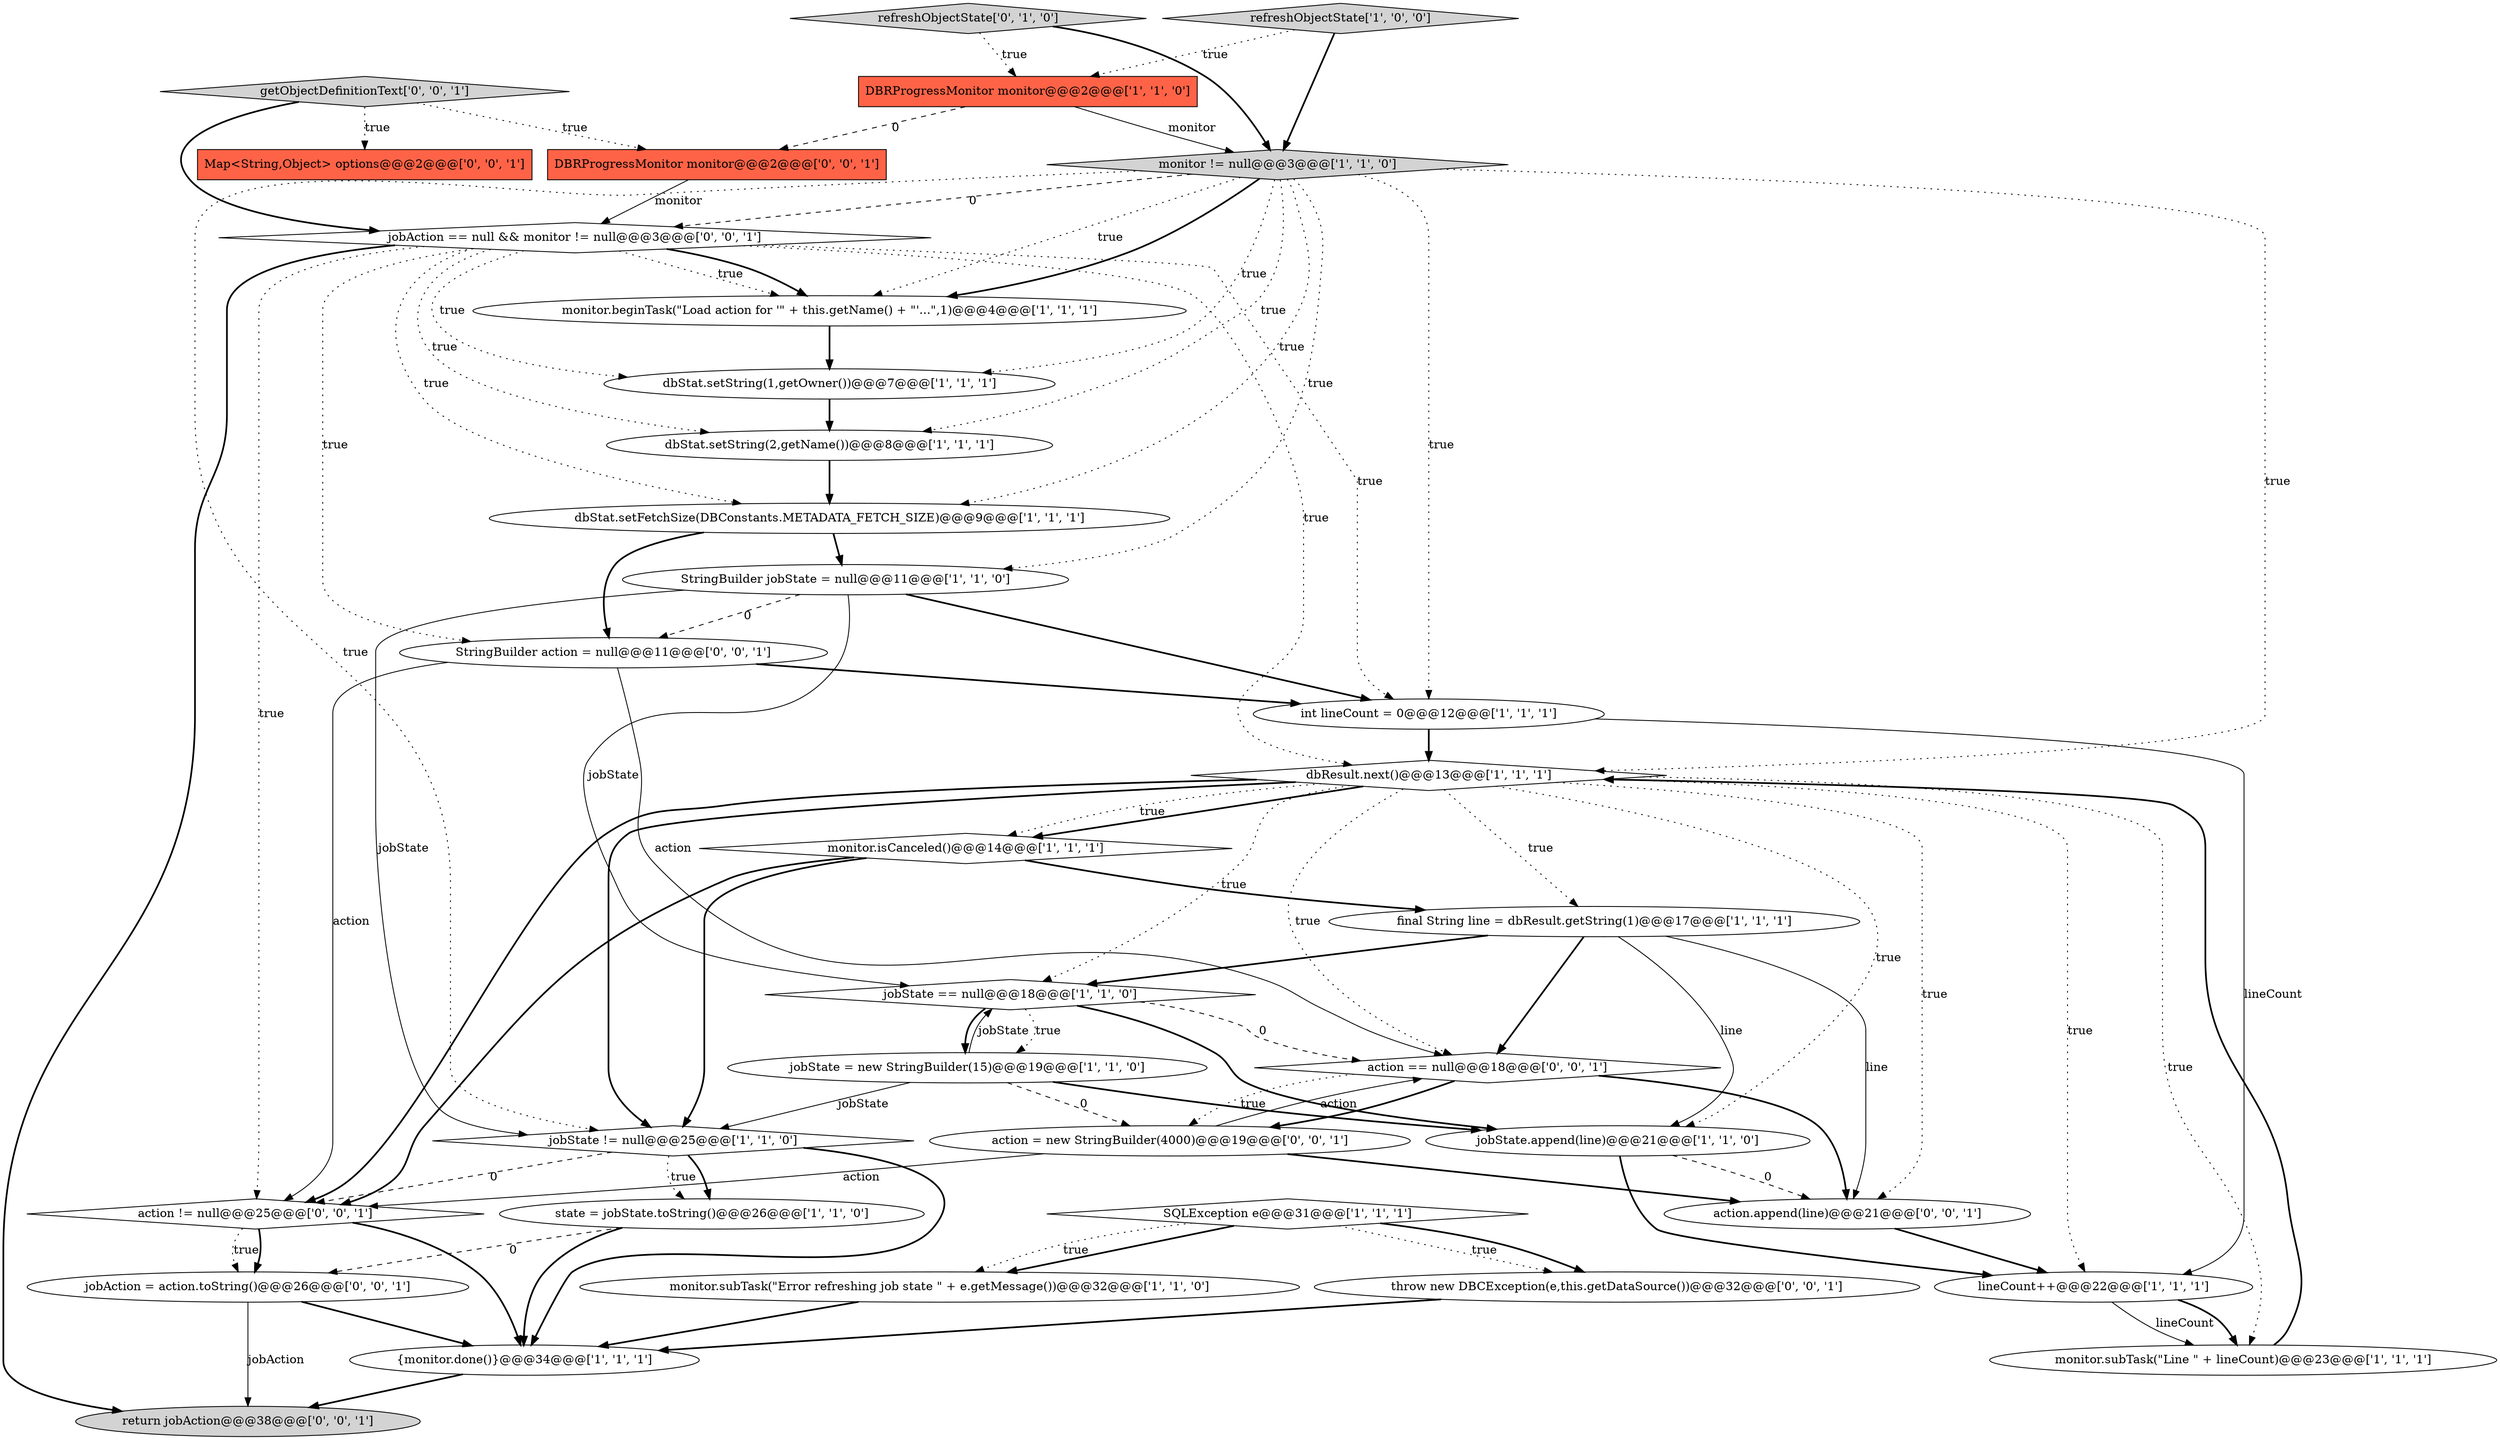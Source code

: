 digraph {
3 [style = filled, label = "DBRProgressMonitor monitor@@@2@@@['1', '1', '0']", fillcolor = tomato, shape = box image = "AAA0AAABBB1BBB"];
24 [style = filled, label = "getObjectDefinitionText['0', '0', '1']", fillcolor = lightgray, shape = diamond image = "AAA0AAABBB3BBB"];
18 [style = filled, label = "final String line = dbResult.getString(1)@@@17@@@['1', '1', '1']", fillcolor = white, shape = ellipse image = "AAA0AAABBB1BBB"];
16 [style = filled, label = "monitor.subTask(\"Error refreshing job state \" + e.getMessage())@@@32@@@['1', '1', '0']", fillcolor = white, shape = ellipse image = "AAA0AAABBB1BBB"];
9 [style = filled, label = "jobState != null@@@25@@@['1', '1', '0']", fillcolor = white, shape = diamond image = "AAA0AAABBB1BBB"];
12 [style = filled, label = "SQLException e@@@31@@@['1', '1', '1']", fillcolor = white, shape = diamond image = "AAA0AAABBB1BBB"];
21 [style = filled, label = "state = jobState.toString()@@@26@@@['1', '1', '0']", fillcolor = white, shape = ellipse image = "AAA0AAABBB1BBB"];
26 [style = filled, label = "return jobAction@@@38@@@['0', '0', '1']", fillcolor = lightgray, shape = ellipse image = "AAA0AAABBB3BBB"];
7 [style = filled, label = "monitor != null@@@3@@@['1', '1', '0']", fillcolor = lightgray, shape = diamond image = "AAA0AAABBB1BBB"];
10 [style = filled, label = "monitor.beginTask(\"Load action for '\" + this.getName() + \"'...\",1)@@@4@@@['1', '1', '1']", fillcolor = white, shape = ellipse image = "AAA0AAABBB1BBB"];
27 [style = filled, label = "Map<String,Object> options@@@2@@@['0', '0', '1']", fillcolor = tomato, shape = box image = "AAA0AAABBB3BBB"];
17 [style = filled, label = "jobState.append(line)@@@21@@@['1', '1', '0']", fillcolor = white, shape = ellipse image = "AAA0AAABBB1BBB"];
25 [style = filled, label = "action != null@@@25@@@['0', '0', '1']", fillcolor = white, shape = diamond image = "AAA0AAABBB3BBB"];
0 [style = filled, label = "StringBuilder jobState = null@@@11@@@['1', '1', '0']", fillcolor = white, shape = ellipse image = "AAA0AAABBB1BBB"];
13 [style = filled, label = "dbStat.setFetchSize(DBConstants.METADATA_FETCH_SIZE)@@@9@@@['1', '1', '1']", fillcolor = white, shape = ellipse image = "AAA0AAABBB1BBB"];
33 [style = filled, label = "jobAction == null && monitor != null@@@3@@@['0', '0', '1']", fillcolor = white, shape = diamond image = "AAA0AAABBB3BBB"];
11 [style = filled, label = "monitor.subTask(\"Line \" + lineCount)@@@23@@@['1', '1', '1']", fillcolor = white, shape = ellipse image = "AAA0AAABBB1BBB"];
4 [style = filled, label = "dbStat.setString(1,getOwner())@@@7@@@['1', '1', '1']", fillcolor = white, shape = ellipse image = "AAA0AAABBB1BBB"];
19 [style = filled, label = "jobState = new StringBuilder(15)@@@19@@@['1', '1', '0']", fillcolor = white, shape = ellipse image = "AAA0AAABBB1BBB"];
5 [style = filled, label = "int lineCount = 0@@@12@@@['1', '1', '1']", fillcolor = white, shape = ellipse image = "AAA0AAABBB1BBB"];
32 [style = filled, label = "StringBuilder action = null@@@11@@@['0', '0', '1']", fillcolor = white, shape = ellipse image = "AAA0AAABBB3BBB"];
23 [style = filled, label = "action == null@@@18@@@['0', '0', '1']", fillcolor = white, shape = diamond image = "AAA0AAABBB3BBB"];
14 [style = filled, label = "dbResult.next()@@@13@@@['1', '1', '1']", fillcolor = white, shape = diamond image = "AAA0AAABBB1BBB"];
6 [style = filled, label = "{monitor.done()}@@@34@@@['1', '1', '1']", fillcolor = white, shape = ellipse image = "AAA0AAABBB1BBB"];
28 [style = filled, label = "action.append(line)@@@21@@@['0', '0', '1']", fillcolor = white, shape = ellipse image = "AAA0AAABBB3BBB"];
15 [style = filled, label = "monitor.isCanceled()@@@14@@@['1', '1', '1']", fillcolor = white, shape = diamond image = "AAA0AAABBB1BBB"];
34 [style = filled, label = "DBRProgressMonitor monitor@@@2@@@['0', '0', '1']", fillcolor = tomato, shape = box image = "AAA0AAABBB3BBB"];
20 [style = filled, label = "lineCount++@@@22@@@['1', '1', '1']", fillcolor = white, shape = ellipse image = "AAA0AAABBB1BBB"];
31 [style = filled, label = "throw new DBCException(e,this.getDataSource())@@@32@@@['0', '0', '1']", fillcolor = white, shape = ellipse image = "AAA0AAABBB3BBB"];
22 [style = filled, label = "refreshObjectState['0', '1', '0']", fillcolor = lightgray, shape = diamond image = "AAA0AAABBB2BBB"];
29 [style = filled, label = "jobAction = action.toString()@@@26@@@['0', '0', '1']", fillcolor = white, shape = ellipse image = "AAA0AAABBB3BBB"];
8 [style = filled, label = "jobState == null@@@18@@@['1', '1', '0']", fillcolor = white, shape = diamond image = "AAA0AAABBB1BBB"];
30 [style = filled, label = "action = new StringBuilder(4000)@@@19@@@['0', '0', '1']", fillcolor = white, shape = ellipse image = "AAA0AAABBB3BBB"];
1 [style = filled, label = "dbStat.setString(2,getName())@@@8@@@['1', '1', '1']", fillcolor = white, shape = ellipse image = "AAA0AAABBB1BBB"];
2 [style = filled, label = "refreshObjectState['1', '0', '0']", fillcolor = lightgray, shape = diamond image = "AAA0AAABBB1BBB"];
34->33 [style = solid, label="monitor"];
14->25 [style = bold, label=""];
11->14 [style = bold, label=""];
28->20 [style = bold, label=""];
15->25 [style = bold, label=""];
33->14 [style = dotted, label="true"];
20->11 [style = solid, label="lineCount"];
25->29 [style = dotted, label="true"];
24->27 [style = dotted, label="true"];
25->29 [style = bold, label=""];
25->6 [style = bold, label=""];
0->9 [style = solid, label="jobState"];
1->13 [style = bold, label=""];
18->17 [style = solid, label="line"];
9->6 [style = bold, label=""];
23->28 [style = bold, label=""];
17->28 [style = dashed, label="0"];
29->6 [style = bold, label=""];
30->28 [style = bold, label=""];
31->6 [style = bold, label=""];
19->30 [style = dashed, label="0"];
29->26 [style = solid, label="jobAction"];
9->21 [style = bold, label=""];
14->11 [style = dotted, label="true"];
14->9 [style = bold, label=""];
7->1 [style = dotted, label="true"];
21->29 [style = dashed, label="0"];
14->18 [style = dotted, label="true"];
30->23 [style = solid, label="action"];
17->20 [style = bold, label=""];
2->3 [style = dotted, label="true"];
33->13 [style = dotted, label="true"];
13->32 [style = bold, label=""];
7->10 [style = dotted, label="true"];
33->4 [style = dotted, label="true"];
12->31 [style = dotted, label="true"];
23->30 [style = bold, label=""];
33->32 [style = dotted, label="true"];
7->13 [style = dotted, label="true"];
16->6 [style = bold, label=""];
18->28 [style = solid, label="line"];
9->21 [style = dotted, label="true"];
22->7 [style = bold, label=""];
19->9 [style = solid, label="jobState"];
8->17 [style = bold, label=""];
3->34 [style = dashed, label="0"];
15->9 [style = bold, label=""];
24->34 [style = dotted, label="true"];
14->15 [style = bold, label=""];
12->31 [style = bold, label=""];
33->10 [style = dotted, label="true"];
8->19 [style = dotted, label="true"];
13->0 [style = bold, label=""];
6->26 [style = bold, label=""];
18->23 [style = bold, label=""];
30->25 [style = solid, label="action"];
14->23 [style = dotted, label="true"];
19->17 [style = bold, label=""];
7->0 [style = dotted, label="true"];
33->26 [style = bold, label=""];
7->5 [style = dotted, label="true"];
14->17 [style = dotted, label="true"];
24->33 [style = bold, label=""];
33->25 [style = dotted, label="true"];
5->20 [style = solid, label="lineCount"];
14->28 [style = dotted, label="true"];
9->25 [style = dashed, label="0"];
3->7 [style = solid, label="monitor"];
14->8 [style = dotted, label="true"];
22->3 [style = dotted, label="true"];
4->1 [style = bold, label=""];
18->8 [style = bold, label=""];
19->8 [style = solid, label="jobState"];
0->5 [style = bold, label=""];
20->11 [style = bold, label=""];
32->5 [style = bold, label=""];
21->6 [style = bold, label=""];
7->10 [style = bold, label=""];
8->19 [style = bold, label=""];
0->32 [style = dashed, label="0"];
23->30 [style = dotted, label="true"];
33->10 [style = bold, label=""];
12->16 [style = bold, label=""];
0->8 [style = solid, label="jobState"];
7->9 [style = dotted, label="true"];
5->14 [style = bold, label=""];
15->18 [style = bold, label=""];
14->20 [style = dotted, label="true"];
14->15 [style = dotted, label="true"];
12->16 [style = dotted, label="true"];
33->5 [style = dotted, label="true"];
7->4 [style = dotted, label="true"];
33->1 [style = dotted, label="true"];
10->4 [style = bold, label=""];
7->33 [style = dashed, label="0"];
2->7 [style = bold, label=""];
32->23 [style = solid, label="action"];
32->25 [style = solid, label="action"];
8->23 [style = dashed, label="0"];
7->14 [style = dotted, label="true"];
}
